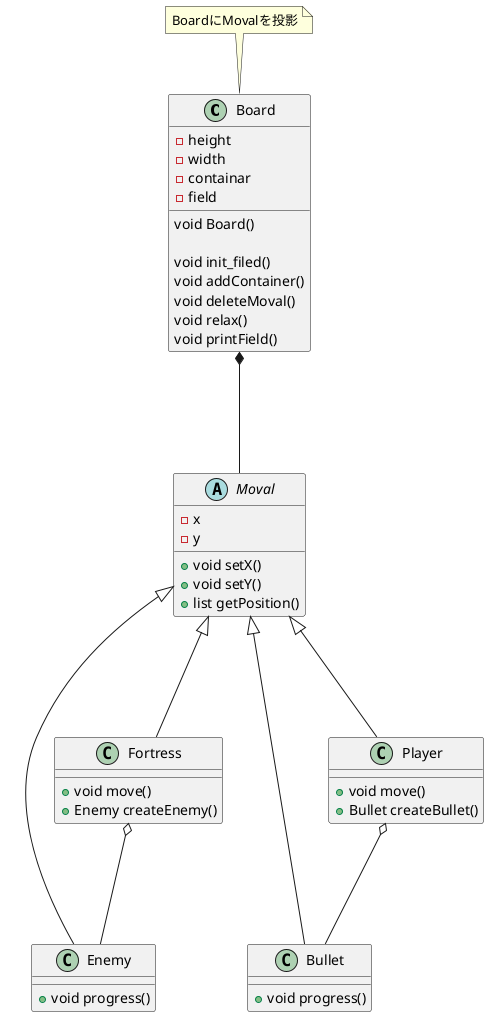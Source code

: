'実行ショートカット
'option + D

@startuml game

class Board{
    - height
    - width
    - containar
    - field

    void Board()

    void init_filed()
    void addContainer()
    void deleteMoval()
    void relax()
    void printField()
}
note top of Board: BoardにMovalを投影

abstract class Moval{
    - x
    - y
    + void setX()
    + void setY()
    + list getPosition()
}

class Enemy{
    + void progress()
}

class Bullet{
    + void progress()
}

class Player{
    + void move()
    + Bullet createBullet() 
}

class Fortress{
    + void move()
    + Enemy createEnemy() 
}

Board *--- Moval
Moval <|--- Enemy
Moval <|--- Player
Moval <|--- Fortress
Moval <|--- Bullet
Fortress o--- Enemy
Player o--- Bullet

'note "This is a floating note" as N1
'note "This note is connected\nto several objects." as N2
'Object .. N2
'N2 .. ArrayList

@enduml